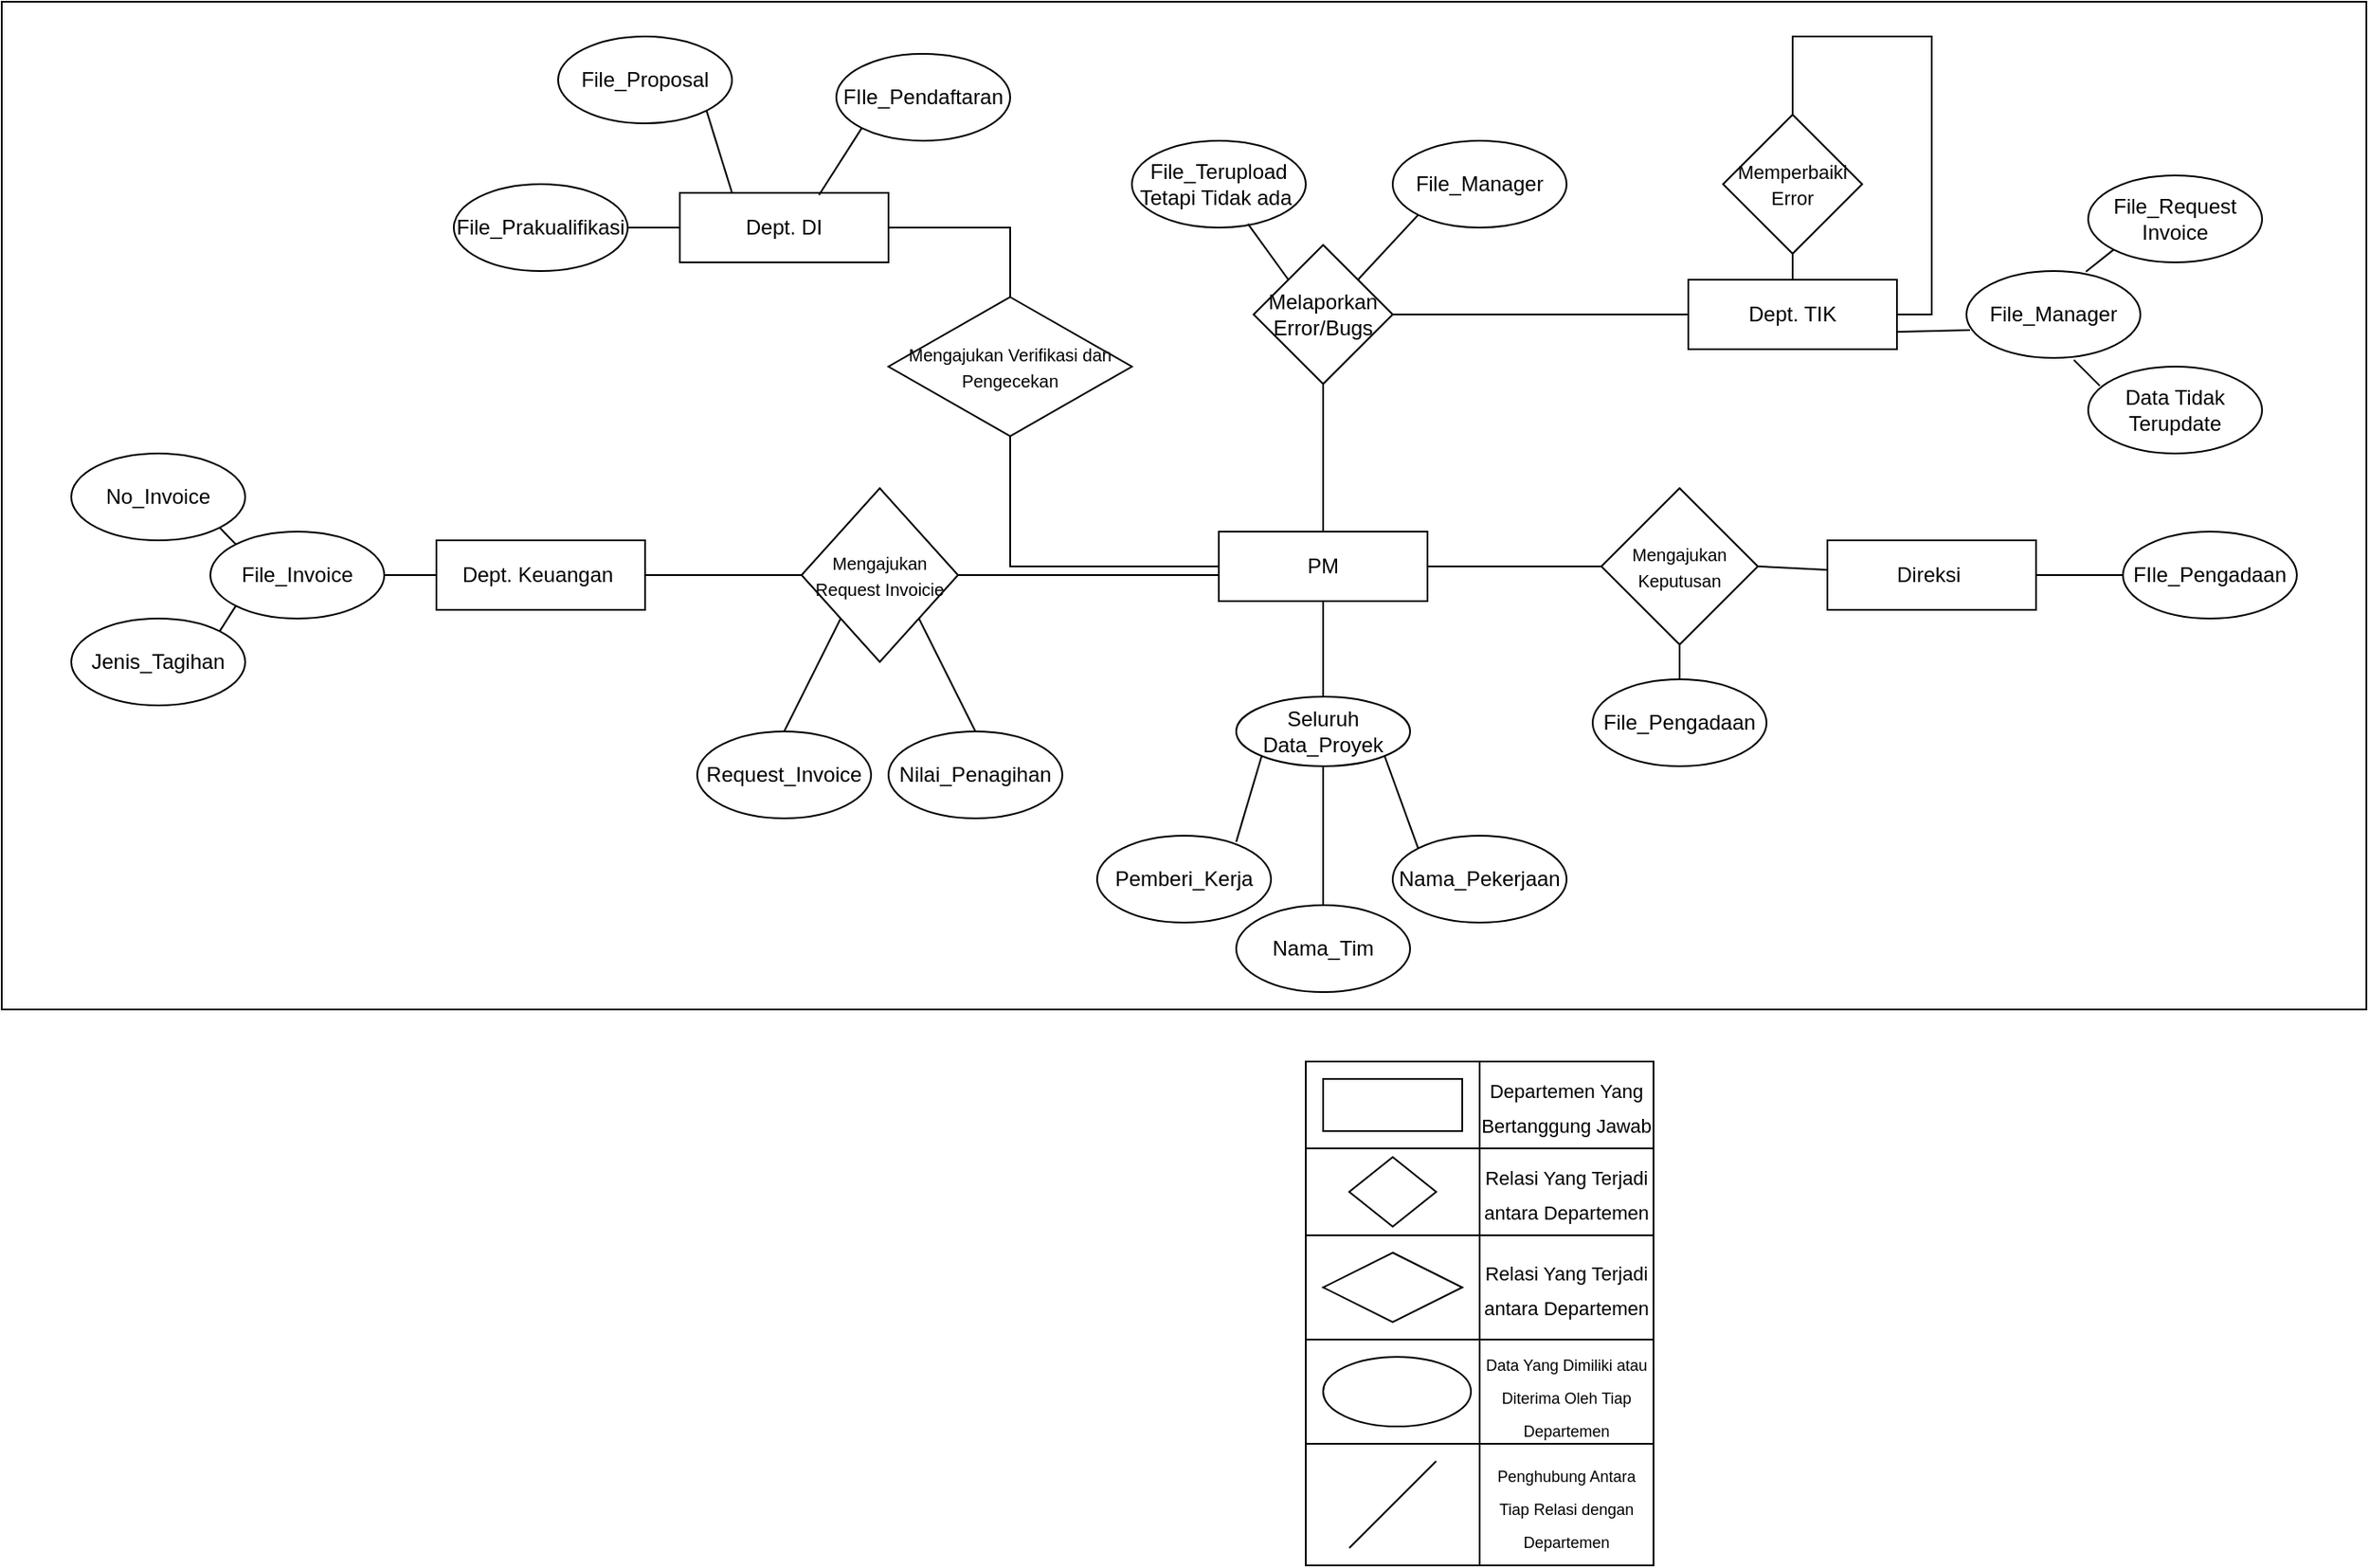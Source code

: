 <mxfile version="24.9.1">
  <diagram name="Page-1" id="ubZNylbjSLQ--W15-YD3">
    <mxGraphModel dx="1843" dy="1668" grid="1" gridSize="10" guides="1" tooltips="1" connect="1" arrows="1" fold="1" page="1" pageScale="1" pageWidth="850" pageHeight="1100" math="0" shadow="0">
      <root>
        <mxCell id="0" />
        <mxCell id="1" parent="0" />
        <mxCell id="0jYfMFimLVowDTcHO_YO-1" value="Dept. TIK" style="rounded=0;whiteSpace=wrap;html=1;" parent="1" vertex="1">
          <mxGeometry x="700" y="20" width="120" height="40" as="geometry" />
        </mxCell>
        <mxCell id="0jYfMFimLVowDTcHO_YO-2" value="Dept. DI" style="rounded=0;whiteSpace=wrap;html=1;" parent="1" vertex="1">
          <mxGeometry x="120" y="-30" width="120" height="40" as="geometry" />
        </mxCell>
        <mxCell id="0jYfMFimLVowDTcHO_YO-3" value="Dept. Keuangan&amp;nbsp;" style="rounded=0;whiteSpace=wrap;html=1;" parent="1" vertex="1">
          <mxGeometry x="-20" y="170" width="120" height="40" as="geometry" />
        </mxCell>
        <mxCell id="0jYfMFimLVowDTcHO_YO-4" value="Direksi&amp;nbsp;" style="rounded=0;whiteSpace=wrap;html=1;" parent="1" vertex="1">
          <mxGeometry x="780" y="170" width="120" height="40" as="geometry" />
        </mxCell>
        <mxCell id="0jYfMFimLVowDTcHO_YO-5" value="PM" style="rounded=0;whiteSpace=wrap;html=1;" parent="1" vertex="1">
          <mxGeometry x="430" y="165" width="120" height="40" as="geometry" />
        </mxCell>
        <mxCell id="0jYfMFimLVowDTcHO_YO-6" value="Pemberi_Kerja" style="ellipse;whiteSpace=wrap;html=1;" parent="1" vertex="1">
          <mxGeometry x="360" y="340" width="100" height="50" as="geometry" />
        </mxCell>
        <mxCell id="0jYfMFimLVowDTcHO_YO-7" value="Nama_Tim" style="ellipse;whiteSpace=wrap;html=1;" parent="1" vertex="1">
          <mxGeometry x="440" y="380" width="100" height="50" as="geometry" />
        </mxCell>
        <mxCell id="0jYfMFimLVowDTcHO_YO-8" value="Nama_Pekerjaan" style="ellipse;whiteSpace=wrap;html=1;" parent="1" vertex="1">
          <mxGeometry x="530" y="340" width="100" height="50" as="geometry" />
        </mxCell>
        <mxCell id="0jYfMFimLVowDTcHO_YO-9" value="File_Proposal" style="ellipse;whiteSpace=wrap;html=1;" parent="1" vertex="1">
          <mxGeometry x="50" y="-120" width="100" height="50" as="geometry" />
        </mxCell>
        <mxCell id="0jYfMFimLVowDTcHO_YO-10" value="File_Prakualifikasi" style="ellipse;whiteSpace=wrap;html=1;" parent="1" vertex="1">
          <mxGeometry x="-10" y="-35" width="100" height="50" as="geometry" />
        </mxCell>
        <mxCell id="0jYfMFimLVowDTcHO_YO-11" value="FIle_Pendaftaran" style="ellipse;whiteSpace=wrap;html=1;" parent="1" vertex="1">
          <mxGeometry x="210" y="-110" width="100" height="50" as="geometry" />
        </mxCell>
        <mxCell id="0jYfMFimLVowDTcHO_YO-13" style="edgeStyle=orthogonalEdgeStyle;rounded=0;orthogonalLoop=1;jettySize=auto;html=1;exitX=0.5;exitY=1;exitDx=0;exitDy=0;" parent="1" source="0jYfMFimLVowDTcHO_YO-2" target="0jYfMFimLVowDTcHO_YO-2" edge="1">
          <mxGeometry relative="1" as="geometry" />
        </mxCell>
        <mxCell id="0jYfMFimLVowDTcHO_YO-14" value="File_Manager" style="ellipse;whiteSpace=wrap;html=1;" parent="1" vertex="1">
          <mxGeometry x="860" y="15" width="100" height="50" as="geometry" />
        </mxCell>
        <mxCell id="0jYfMFimLVowDTcHO_YO-15" value="File_Request Invoice" style="ellipse;whiteSpace=wrap;html=1;" parent="1" vertex="1">
          <mxGeometry x="930" y="-40" width="100" height="50" as="geometry" />
        </mxCell>
        <mxCell id="0jYfMFimLVowDTcHO_YO-16" value="Data Tidak Terupdate" style="ellipse;whiteSpace=wrap;html=1;" parent="1" vertex="1">
          <mxGeometry x="930" y="70" width="100" height="50" as="geometry" />
        </mxCell>
        <mxCell id="0jYfMFimLVowDTcHO_YO-18" value="Melaporkan Error/Bugs" style="rhombus;whiteSpace=wrap;html=1;" parent="1" vertex="1">
          <mxGeometry x="450" width="80" height="80" as="geometry" />
        </mxCell>
        <mxCell id="0jYfMFimLVowDTcHO_YO-20" value="File_Terupload Tetapi Tidak ada&amp;nbsp;" style="ellipse;whiteSpace=wrap;html=1;" parent="1" vertex="1">
          <mxGeometry x="380" y="-60" width="100" height="50" as="geometry" />
        </mxCell>
        <mxCell id="0jYfMFimLVowDTcHO_YO-22" value="File_Manager" style="ellipse;whiteSpace=wrap;html=1;" parent="1" vertex="1">
          <mxGeometry x="530" y="-60" width="100" height="50" as="geometry" />
        </mxCell>
        <mxCell id="0jYfMFimLVowDTcHO_YO-23" value="&lt;font style=&quot;font-size: 10px;&quot;&gt;Mengajukan Verifikasi dan Pengecekan&lt;/font&gt;" style="rhombus;whiteSpace=wrap;html=1;" parent="1" vertex="1">
          <mxGeometry x="240" y="30" width="140" height="80" as="geometry" />
        </mxCell>
        <mxCell id="0jYfMFimLVowDTcHO_YO-24" value="&lt;font style=&quot;font-size: 10px;&quot;&gt;Mengajukan Request Invoicie&lt;/font&gt;" style="rhombus;whiteSpace=wrap;html=1;" parent="1" vertex="1">
          <mxGeometry x="190" y="140" width="90" height="100" as="geometry" />
        </mxCell>
        <mxCell id="0jYfMFimLVowDTcHO_YO-25" value="No_Invoice" style="ellipse;whiteSpace=wrap;html=1;" parent="1" vertex="1">
          <mxGeometry x="-230" y="120" width="100" height="50" as="geometry" />
        </mxCell>
        <mxCell id="0jYfMFimLVowDTcHO_YO-26" value="File_Invoice" style="ellipse;whiteSpace=wrap;html=1;" parent="1" vertex="1">
          <mxGeometry x="-150" y="165" width="100" height="50" as="geometry" />
        </mxCell>
        <mxCell id="0jYfMFimLVowDTcHO_YO-27" value="Jenis_Tagihan" style="ellipse;whiteSpace=wrap;html=1;" parent="1" vertex="1">
          <mxGeometry x="-230" y="215" width="100" height="50" as="geometry" />
        </mxCell>
        <mxCell id="0jYfMFimLVowDTcHO_YO-29" value="&lt;font style=&quot;font-size: 10px;&quot;&gt;Mengajukan Keputusan&lt;/font&gt;" style="rhombus;whiteSpace=wrap;html=1;" parent="1" vertex="1">
          <mxGeometry x="650" y="140" width="90" height="90" as="geometry" />
        </mxCell>
        <mxCell id="0jYfMFimLVowDTcHO_YO-30" value="Request_Invoice" style="ellipse;whiteSpace=wrap;html=1;rotation=0;" parent="1" vertex="1">
          <mxGeometry x="130" y="280" width="100" height="50" as="geometry" />
        </mxCell>
        <mxCell id="0jYfMFimLVowDTcHO_YO-31" value="Nilai_Penagihan" style="ellipse;whiteSpace=wrap;html=1;rotation=0;" parent="1" vertex="1">
          <mxGeometry x="240" y="280" width="100" height="50" as="geometry" />
        </mxCell>
        <mxCell id="0jYfMFimLVowDTcHO_YO-33" value="FIle_Pengadaan" style="ellipse;whiteSpace=wrap;html=1;" parent="1" vertex="1">
          <mxGeometry x="950" y="165" width="100" height="50" as="geometry" />
        </mxCell>
        <mxCell id="0jYfMFimLVowDTcHO_YO-37" value="File_Pengadaan" style="ellipse;whiteSpace=wrap;html=1;" parent="1" vertex="1">
          <mxGeometry x="645" y="250" width="100" height="50" as="geometry" />
        </mxCell>
        <mxCell id="cbZ9QSaGFKGjNICXO5lZ-7" value="Seluruh Data_Proyek" style="ellipse;whiteSpace=wrap;html=1;" vertex="1" parent="1">
          <mxGeometry x="440" y="260" width="100" height="40" as="geometry" />
        </mxCell>
        <mxCell id="cbZ9QSaGFKGjNICXO5lZ-21" value="" style="endArrow=none;html=1;rounded=0;exitX=1;exitY=1;exitDx=0;exitDy=0;entryX=0;entryY=0;entryDx=0;entryDy=0;" edge="1" parent="1" source="cbZ9QSaGFKGjNICXO5lZ-7" target="0jYfMFimLVowDTcHO_YO-8">
          <mxGeometry width="50" height="50" relative="1" as="geometry">
            <mxPoint x="610" y="270" as="sourcePoint" />
            <mxPoint x="660" y="220" as="targetPoint" />
          </mxGeometry>
        </mxCell>
        <mxCell id="cbZ9QSaGFKGjNICXO5lZ-22" value="" style="endArrow=none;html=1;rounded=0;exitX=0.5;exitY=1;exitDx=0;exitDy=0;entryX=0.5;entryY=0;entryDx=0;entryDy=0;" edge="1" parent="1" source="0jYfMFimLVowDTcHO_YO-5" target="cbZ9QSaGFKGjNICXO5lZ-7">
          <mxGeometry width="50" height="50" relative="1" as="geometry">
            <mxPoint x="610" y="270" as="sourcePoint" />
            <mxPoint x="660" y="220" as="targetPoint" />
          </mxGeometry>
        </mxCell>
        <mxCell id="cbZ9QSaGFKGjNICXO5lZ-23" value="" style="endArrow=none;html=1;rounded=0;exitX=0.5;exitY=1;exitDx=0;exitDy=0;" edge="1" parent="1" source="cbZ9QSaGFKGjNICXO5lZ-7" target="0jYfMFimLVowDTcHO_YO-7">
          <mxGeometry width="50" height="50" relative="1" as="geometry">
            <mxPoint x="610" y="270" as="sourcePoint" />
            <mxPoint x="660" y="220" as="targetPoint" />
          </mxGeometry>
        </mxCell>
        <mxCell id="cbZ9QSaGFKGjNICXO5lZ-24" value="" style="endArrow=none;html=1;rounded=0;exitX=0;exitY=1;exitDx=0;exitDy=0;entryX=0.8;entryY=0.071;entryDx=0;entryDy=0;entryPerimeter=0;" edge="1" parent="1" source="cbZ9QSaGFKGjNICXO5lZ-7" target="0jYfMFimLVowDTcHO_YO-6">
          <mxGeometry width="50" height="50" relative="1" as="geometry">
            <mxPoint x="610" y="270" as="sourcePoint" />
            <mxPoint x="660" y="220" as="targetPoint" />
          </mxGeometry>
        </mxCell>
        <mxCell id="cbZ9QSaGFKGjNICXO5lZ-25" value="" style="endArrow=none;html=1;rounded=0;exitX=0.5;exitY=0;exitDx=0;exitDy=0;entryX=0.5;entryY=1;entryDx=0;entryDy=0;" edge="1" parent="1" source="0jYfMFimLVowDTcHO_YO-5" target="0jYfMFimLVowDTcHO_YO-18">
          <mxGeometry width="50" height="50" relative="1" as="geometry">
            <mxPoint x="610" y="270" as="sourcePoint" />
            <mxPoint x="660" y="220" as="targetPoint" />
          </mxGeometry>
        </mxCell>
        <mxCell id="cbZ9QSaGFKGjNICXO5lZ-27" value="" style="endArrow=none;html=1;rounded=0;entryX=0;entryY=1;entryDx=0;entryDy=0;exitX=1;exitY=0;exitDx=0;exitDy=0;" edge="1" parent="1" source="0jYfMFimLVowDTcHO_YO-18" target="0jYfMFimLVowDTcHO_YO-22">
          <mxGeometry width="50" height="50" relative="1" as="geometry">
            <mxPoint x="610" y="100" as="sourcePoint" />
            <mxPoint x="660" y="50" as="targetPoint" />
          </mxGeometry>
        </mxCell>
        <mxCell id="cbZ9QSaGFKGjNICXO5lZ-28" value="" style="endArrow=none;html=1;rounded=0;entryX=0.667;entryY=0.957;entryDx=0;entryDy=0;entryPerimeter=0;exitX=0;exitY=0;exitDx=0;exitDy=0;" edge="1" parent="1" source="0jYfMFimLVowDTcHO_YO-18" target="0jYfMFimLVowDTcHO_YO-20">
          <mxGeometry width="50" height="50" relative="1" as="geometry">
            <mxPoint x="610" y="100" as="sourcePoint" />
            <mxPoint x="660" y="50" as="targetPoint" />
          </mxGeometry>
        </mxCell>
        <mxCell id="cbZ9QSaGFKGjNICXO5lZ-29" value="" style="endArrow=none;html=1;rounded=0;exitX=1;exitY=0.5;exitDx=0;exitDy=0;entryX=0;entryY=0.5;entryDx=0;entryDy=0;" edge="1" parent="1" source="0jYfMFimLVowDTcHO_YO-18" target="0jYfMFimLVowDTcHO_YO-1">
          <mxGeometry width="50" height="50" relative="1" as="geometry">
            <mxPoint x="590" y="180" as="sourcePoint" />
            <mxPoint x="640" y="130" as="targetPoint" />
          </mxGeometry>
        </mxCell>
        <mxCell id="cbZ9QSaGFKGjNICXO5lZ-31" value="" style="endArrow=none;html=1;rounded=0;entryX=0;entryY=0.5;entryDx=0;entryDy=0;exitX=0.5;exitY=1;exitDx=0;exitDy=0;" edge="1" parent="1" source="0jYfMFimLVowDTcHO_YO-23" target="0jYfMFimLVowDTcHO_YO-5">
          <mxGeometry width="50" height="50" relative="1" as="geometry">
            <mxPoint x="470" y="280" as="sourcePoint" />
            <mxPoint x="520" y="230" as="targetPoint" />
            <Array as="points">
              <mxPoint x="310" y="185" />
            </Array>
          </mxGeometry>
        </mxCell>
        <mxCell id="cbZ9QSaGFKGjNICXO5lZ-34" value="" style="endArrow=none;html=1;rounded=0;exitX=0.5;exitY=0;exitDx=0;exitDy=0;entryX=1;entryY=0.5;entryDx=0;entryDy=0;" edge="1" parent="1" source="0jYfMFimLVowDTcHO_YO-23" target="0jYfMFimLVowDTcHO_YO-2">
          <mxGeometry width="50" height="50" relative="1" as="geometry">
            <mxPoint x="470" y="150" as="sourcePoint" />
            <mxPoint x="520" y="100" as="targetPoint" />
            <Array as="points">
              <mxPoint x="310" y="-10" />
            </Array>
          </mxGeometry>
        </mxCell>
        <mxCell id="cbZ9QSaGFKGjNICXO5lZ-36" value="" style="endArrow=none;html=1;rounded=0;exitX=1;exitY=0.5;exitDx=0;exitDy=0;" edge="1" parent="1" source="0jYfMFimLVowDTcHO_YO-24">
          <mxGeometry width="50" height="50" relative="1" as="geometry">
            <mxPoint x="470" y="280" as="sourcePoint" />
            <mxPoint x="430" y="190" as="targetPoint" />
          </mxGeometry>
        </mxCell>
        <mxCell id="cbZ9QSaGFKGjNICXO5lZ-40" value="" style="endArrow=none;html=1;rounded=0;exitX=1;exitY=0.5;exitDx=0;exitDy=0;entryX=0;entryY=0.5;entryDx=0;entryDy=0;" edge="1" parent="1" source="0jYfMFimLVowDTcHO_YO-3" target="0jYfMFimLVowDTcHO_YO-24">
          <mxGeometry width="50" height="50" relative="1" as="geometry">
            <mxPoint x="550" y="210" as="sourcePoint" />
            <mxPoint x="600" y="160" as="targetPoint" />
          </mxGeometry>
        </mxCell>
        <mxCell id="cbZ9QSaGFKGjNICXO5lZ-42" value="" style="endArrow=none;html=1;rounded=0;entryX=0;entryY=0.5;entryDx=0;entryDy=0;exitX=1;exitY=0.5;exitDx=0;exitDy=0;" edge="1" parent="1" source="0jYfMFimLVowDTcHO_YO-5" target="0jYfMFimLVowDTcHO_YO-29">
          <mxGeometry width="50" height="50" relative="1" as="geometry">
            <mxPoint x="560" y="190" as="sourcePoint" />
            <mxPoint x="600" y="160" as="targetPoint" />
          </mxGeometry>
        </mxCell>
        <mxCell id="cbZ9QSaGFKGjNICXO5lZ-43" value="" style="endArrow=none;html=1;rounded=0;exitX=1;exitY=1;exitDx=0;exitDy=0;entryX=0.5;entryY=0;entryDx=0;entryDy=0;" edge="1" parent="1" source="0jYfMFimLVowDTcHO_YO-24" target="0jYfMFimLVowDTcHO_YO-31">
          <mxGeometry width="50" height="50" relative="1" as="geometry">
            <mxPoint x="550" y="220" as="sourcePoint" />
            <mxPoint x="600" y="170" as="targetPoint" />
          </mxGeometry>
        </mxCell>
        <mxCell id="cbZ9QSaGFKGjNICXO5lZ-44" value="" style="endArrow=none;html=1;rounded=0;exitX=0;exitY=1;exitDx=0;exitDy=0;entryX=0.5;entryY=0;entryDx=0;entryDy=0;" edge="1" parent="1" source="0jYfMFimLVowDTcHO_YO-24" target="0jYfMFimLVowDTcHO_YO-30">
          <mxGeometry width="50" height="50" relative="1" as="geometry">
            <mxPoint x="550" y="220" as="sourcePoint" />
            <mxPoint x="600" y="170" as="targetPoint" />
          </mxGeometry>
        </mxCell>
        <mxCell id="cbZ9QSaGFKGjNICXO5lZ-45" value="" style="endArrow=none;html=1;rounded=0;exitX=1;exitY=0.5;exitDx=0;exitDy=0;entryX=0;entryY=0.5;entryDx=0;entryDy=0;" edge="1" parent="1" source="0jYfMFimLVowDTcHO_YO-26" target="0jYfMFimLVowDTcHO_YO-3">
          <mxGeometry width="50" height="50" relative="1" as="geometry">
            <mxPoint x="-80" y="110" as="sourcePoint" />
            <mxPoint x="80" y="110" as="targetPoint" />
          </mxGeometry>
        </mxCell>
        <mxCell id="cbZ9QSaGFKGjNICXO5lZ-46" value="" style="endArrow=none;html=1;rounded=0;exitX=1;exitY=0;exitDx=0;exitDy=0;entryX=0;entryY=1;entryDx=0;entryDy=0;" edge="1" parent="1" source="0jYfMFimLVowDTcHO_YO-27" target="0jYfMFimLVowDTcHO_YO-26">
          <mxGeometry width="50" height="50" relative="1" as="geometry">
            <mxPoint x="20" y="320" as="sourcePoint" />
            <mxPoint x="70" y="270" as="targetPoint" />
          </mxGeometry>
        </mxCell>
        <mxCell id="cbZ9QSaGFKGjNICXO5lZ-47" value="" style="endArrow=none;html=1;rounded=0;exitX=1;exitY=1;exitDx=0;exitDy=0;entryX=0;entryY=0;entryDx=0;entryDy=0;" edge="1" parent="1" source="0jYfMFimLVowDTcHO_YO-25" target="0jYfMFimLVowDTcHO_YO-26">
          <mxGeometry width="50" height="50" relative="1" as="geometry">
            <mxPoint x="20" y="320" as="sourcePoint" />
            <mxPoint x="70" y="270" as="targetPoint" />
          </mxGeometry>
        </mxCell>
        <mxCell id="cbZ9QSaGFKGjNICXO5lZ-48" value="&lt;font style=&quot;font-size: 11px;&quot;&gt;Memperbaiki Error&lt;/font&gt;" style="rhombus;whiteSpace=wrap;html=1;" vertex="1" parent="1">
          <mxGeometry x="720" y="-75" width="80" height="80" as="geometry" />
        </mxCell>
        <mxCell id="cbZ9QSaGFKGjNICXO5lZ-49" value="" style="endArrow=none;html=1;rounded=0;exitX=0.5;exitY=1;exitDx=0;exitDy=0;entryX=0.5;entryY=0;entryDx=0;entryDy=0;" edge="1" parent="1" source="cbZ9QSaGFKGjNICXO5lZ-48" target="0jYfMFimLVowDTcHO_YO-1">
          <mxGeometry width="50" height="50" relative="1" as="geometry">
            <mxPoint x="460" y="50" as="sourcePoint" />
            <mxPoint x="510" as="targetPoint" />
          </mxGeometry>
        </mxCell>
        <mxCell id="cbZ9QSaGFKGjNICXO5lZ-50" value="" style="endArrow=none;html=1;rounded=0;exitX=0.5;exitY=0;exitDx=0;exitDy=0;entryX=1;entryY=0.5;entryDx=0;entryDy=0;" edge="1" parent="1" source="cbZ9QSaGFKGjNICXO5lZ-48" target="0jYfMFimLVowDTcHO_YO-1">
          <mxGeometry width="50" height="50" relative="1" as="geometry">
            <mxPoint x="460" y="50" as="sourcePoint" />
            <mxPoint x="510" as="targetPoint" />
            <Array as="points">
              <mxPoint x="760" y="-120" />
              <mxPoint x="840" y="-120" />
              <mxPoint x="840" y="-75" />
              <mxPoint x="840" y="-30" />
              <mxPoint x="840" />
              <mxPoint x="840" y="40" />
            </Array>
          </mxGeometry>
        </mxCell>
        <mxCell id="cbZ9QSaGFKGjNICXO5lZ-51" value="" style="endArrow=none;html=1;rounded=0;exitX=1;exitY=0.5;exitDx=0;exitDy=0;entryX=0;entryY=0.5;entryDx=0;entryDy=0;" edge="1" parent="1" source="0jYfMFimLVowDTcHO_YO-4" target="0jYfMFimLVowDTcHO_YO-33">
          <mxGeometry width="50" height="50" relative="1" as="geometry">
            <mxPoint x="420" y="130" as="sourcePoint" />
            <mxPoint x="470" y="80" as="targetPoint" />
          </mxGeometry>
        </mxCell>
        <mxCell id="cbZ9QSaGFKGjNICXO5lZ-52" value="" style="endArrow=none;html=1;rounded=0;exitX=1;exitY=0.75;exitDx=0;exitDy=0;entryX=0.02;entryY=0.68;entryDx=0;entryDy=0;entryPerimeter=0;" edge="1" parent="1" source="0jYfMFimLVowDTcHO_YO-1" target="0jYfMFimLVowDTcHO_YO-14">
          <mxGeometry width="50" height="50" relative="1" as="geometry">
            <mxPoint x="900" y="120" as="sourcePoint" />
            <mxPoint x="950" y="70" as="targetPoint" />
          </mxGeometry>
        </mxCell>
        <mxCell id="cbZ9QSaGFKGjNICXO5lZ-53" value="" style="endArrow=none;html=1;rounded=0;exitX=0.687;exitY=0.007;exitDx=0;exitDy=0;exitPerimeter=0;entryX=0;entryY=1;entryDx=0;entryDy=0;" edge="1" parent="1" source="0jYfMFimLVowDTcHO_YO-14" target="0jYfMFimLVowDTcHO_YO-15">
          <mxGeometry width="50" height="50" relative="1" as="geometry">
            <mxPoint x="900" y="120" as="sourcePoint" />
            <mxPoint x="950" y="70" as="targetPoint" />
          </mxGeometry>
        </mxCell>
        <mxCell id="cbZ9QSaGFKGjNICXO5lZ-54" value="" style="endArrow=none;html=1;rounded=0;exitX=0.618;exitY=1.024;exitDx=0;exitDy=0;exitPerimeter=0;entryX=0.067;entryY=0.221;entryDx=0;entryDy=0;entryPerimeter=0;" edge="1" parent="1" source="0jYfMFimLVowDTcHO_YO-14" target="0jYfMFimLVowDTcHO_YO-16">
          <mxGeometry width="50" height="50" relative="1" as="geometry">
            <mxPoint x="900" y="120" as="sourcePoint" />
            <mxPoint x="950" y="70" as="targetPoint" />
          </mxGeometry>
        </mxCell>
        <mxCell id="cbZ9QSaGFKGjNICXO5lZ-55" value="" style="endArrow=none;html=1;rounded=0;exitX=1;exitY=0.5;exitDx=0;exitDy=0;" edge="1" parent="1" source="0jYfMFimLVowDTcHO_YO-29" target="0jYfMFimLVowDTcHO_YO-4">
          <mxGeometry width="50" height="50" relative="1" as="geometry">
            <mxPoint x="750" y="110" as="sourcePoint" />
            <mxPoint x="800" y="60" as="targetPoint" />
          </mxGeometry>
        </mxCell>
        <mxCell id="cbZ9QSaGFKGjNICXO5lZ-56" value="" style="endArrow=none;html=1;rounded=0;exitX=0.667;exitY=0.031;exitDx=0;exitDy=0;exitPerimeter=0;entryX=0;entryY=1;entryDx=0;entryDy=0;" edge="1" parent="1" source="0jYfMFimLVowDTcHO_YO-2" target="0jYfMFimLVowDTcHO_YO-11">
          <mxGeometry width="50" height="50" relative="1" as="geometry">
            <mxPoint x="690" y="200" as="sourcePoint" />
            <mxPoint x="740" y="150" as="targetPoint" />
          </mxGeometry>
        </mxCell>
        <mxCell id="cbZ9QSaGFKGjNICXO5lZ-57" value="" style="endArrow=none;html=1;rounded=0;exitX=1;exitY=1;exitDx=0;exitDy=0;entryX=0.25;entryY=0;entryDx=0;entryDy=0;" edge="1" parent="1" source="0jYfMFimLVowDTcHO_YO-9" target="0jYfMFimLVowDTcHO_YO-2">
          <mxGeometry width="50" height="50" relative="1" as="geometry">
            <mxPoint x="690" y="200" as="sourcePoint" />
            <mxPoint x="740" y="150" as="targetPoint" />
          </mxGeometry>
        </mxCell>
        <mxCell id="cbZ9QSaGFKGjNICXO5lZ-58" value="" style="endArrow=none;html=1;rounded=0;exitX=1;exitY=0.5;exitDx=0;exitDy=0;entryX=0;entryY=0.5;entryDx=0;entryDy=0;" edge="1" parent="1" source="0jYfMFimLVowDTcHO_YO-10" target="0jYfMFimLVowDTcHO_YO-2">
          <mxGeometry width="50" height="50" relative="1" as="geometry">
            <mxPoint x="690" y="200" as="sourcePoint" />
            <mxPoint x="740" y="150" as="targetPoint" />
          </mxGeometry>
        </mxCell>
        <mxCell id="cbZ9QSaGFKGjNICXO5lZ-59" value="" style="endArrow=none;html=1;rounded=0;exitX=0.5;exitY=1;exitDx=0;exitDy=0;entryX=0.5;entryY=0;entryDx=0;entryDy=0;" edge="1" parent="1" source="0jYfMFimLVowDTcHO_YO-29" target="0jYfMFimLVowDTcHO_YO-37">
          <mxGeometry width="50" height="50" relative="1" as="geometry">
            <mxPoint x="690" y="200" as="sourcePoint" />
            <mxPoint x="740" y="150" as="targetPoint" />
          </mxGeometry>
        </mxCell>
        <mxCell id="cbZ9QSaGFKGjNICXO5lZ-60" value="" style="rounded=0;whiteSpace=wrap;html=1;fillColor=none;" vertex="1" parent="1">
          <mxGeometry x="-270" y="-140" width="1360" height="580" as="geometry" />
        </mxCell>
        <mxCell id="cbZ9QSaGFKGjNICXO5lZ-61" value="" style="shape=table;startSize=0;container=1;collapsible=0;childLayout=tableLayout;fontSize=16;" vertex="1" parent="1">
          <mxGeometry x="480" y="470" width="200" height="290.0" as="geometry" />
        </mxCell>
        <mxCell id="cbZ9QSaGFKGjNICXO5lZ-62" value="" style="shape=tableRow;horizontal=0;startSize=0;swimlaneHead=0;swimlaneBody=0;strokeColor=inherit;top=0;left=0;bottom=0;right=0;collapsible=0;dropTarget=0;fillColor=none;points=[[0,0.5],[1,0.5]];portConstraint=eastwest;fontSize=16;" vertex="1" parent="cbZ9QSaGFKGjNICXO5lZ-61">
          <mxGeometry width="200" height="50" as="geometry" />
        </mxCell>
        <mxCell id="cbZ9QSaGFKGjNICXO5lZ-63" value="" style="shape=partialRectangle;html=1;whiteSpace=wrap;connectable=0;strokeColor=inherit;overflow=hidden;fillColor=none;top=0;left=0;bottom=0;right=0;pointerEvents=1;fontSize=16;" vertex="1" parent="cbZ9QSaGFKGjNICXO5lZ-62">
          <mxGeometry width="100" height="50" as="geometry">
            <mxRectangle width="100" height="50" as="alternateBounds" />
          </mxGeometry>
        </mxCell>
        <mxCell id="cbZ9QSaGFKGjNICXO5lZ-64" value="&lt;font style=&quot;font-size: 11px;&quot;&gt;Departemen Yang Bertanggung Jawab&lt;/font&gt;" style="shape=partialRectangle;html=1;whiteSpace=wrap;connectable=0;strokeColor=inherit;overflow=hidden;fillColor=none;top=0;left=0;bottom=0;right=0;pointerEvents=1;fontSize=16;" vertex="1" parent="cbZ9QSaGFKGjNICXO5lZ-62">
          <mxGeometry x="100" width="100" height="50" as="geometry">
            <mxRectangle width="100" height="50" as="alternateBounds" />
          </mxGeometry>
        </mxCell>
        <mxCell id="cbZ9QSaGFKGjNICXO5lZ-66" value="" style="shape=tableRow;horizontal=0;startSize=0;swimlaneHead=0;swimlaneBody=0;strokeColor=inherit;top=0;left=0;bottom=0;right=0;collapsible=0;dropTarget=0;fillColor=none;points=[[0,0.5],[1,0.5]];portConstraint=eastwest;fontSize=16;" vertex="1" parent="cbZ9QSaGFKGjNICXO5lZ-61">
          <mxGeometry y="50" width="200" height="50" as="geometry" />
        </mxCell>
        <mxCell id="cbZ9QSaGFKGjNICXO5lZ-67" value="" style="shape=partialRectangle;html=1;whiteSpace=wrap;connectable=0;strokeColor=inherit;overflow=hidden;fillColor=none;top=0;left=0;bottom=0;right=0;pointerEvents=1;fontSize=16;" vertex="1" parent="cbZ9QSaGFKGjNICXO5lZ-66">
          <mxGeometry width="100" height="50" as="geometry">
            <mxRectangle width="100" height="50" as="alternateBounds" />
          </mxGeometry>
        </mxCell>
        <mxCell id="cbZ9QSaGFKGjNICXO5lZ-68" value="&lt;font style=&quot;font-size: 11px;&quot;&gt;Relasi Yang Terjadi antara Departemen&lt;/font&gt;" style="shape=partialRectangle;html=1;whiteSpace=wrap;connectable=0;strokeColor=inherit;overflow=hidden;fillColor=none;top=0;left=0;bottom=0;right=0;pointerEvents=1;fontSize=16;" vertex="1" parent="cbZ9QSaGFKGjNICXO5lZ-66">
          <mxGeometry x="100" width="100" height="50" as="geometry">
            <mxRectangle width="100" height="50" as="alternateBounds" />
          </mxGeometry>
        </mxCell>
        <mxCell id="cbZ9QSaGFKGjNICXO5lZ-74" style="shape=tableRow;horizontal=0;startSize=0;swimlaneHead=0;swimlaneBody=0;strokeColor=inherit;top=0;left=0;bottom=0;right=0;collapsible=0;dropTarget=0;fillColor=none;points=[[0,0.5],[1,0.5]];portConstraint=eastwest;fontSize=16;" vertex="1" parent="cbZ9QSaGFKGjNICXO5lZ-61">
          <mxGeometry y="100" width="200" height="60" as="geometry" />
        </mxCell>
        <mxCell id="cbZ9QSaGFKGjNICXO5lZ-75" style="shape=partialRectangle;html=1;whiteSpace=wrap;connectable=0;strokeColor=inherit;overflow=hidden;fillColor=none;top=0;left=0;bottom=0;right=0;pointerEvents=1;fontSize=16;" vertex="1" parent="cbZ9QSaGFKGjNICXO5lZ-74">
          <mxGeometry width="100" height="60" as="geometry">
            <mxRectangle width="100" height="60" as="alternateBounds" />
          </mxGeometry>
        </mxCell>
        <mxCell id="cbZ9QSaGFKGjNICXO5lZ-76" value="&lt;span style=&quot;font-size: 11px;&quot;&gt;Relasi Yang Terjadi antara Departemen&lt;/span&gt;" style="shape=partialRectangle;html=1;whiteSpace=wrap;connectable=0;strokeColor=inherit;overflow=hidden;fillColor=none;top=0;left=0;bottom=0;right=0;pointerEvents=1;fontSize=16;" vertex="1" parent="cbZ9QSaGFKGjNICXO5lZ-74">
          <mxGeometry x="100" width="100" height="60" as="geometry">
            <mxRectangle width="100" height="60" as="alternateBounds" />
          </mxGeometry>
        </mxCell>
        <mxCell id="cbZ9QSaGFKGjNICXO5lZ-82" style="shape=tableRow;horizontal=0;startSize=0;swimlaneHead=0;swimlaneBody=0;strokeColor=inherit;top=0;left=0;bottom=0;right=0;collapsible=0;dropTarget=0;fillColor=none;points=[[0,0.5],[1,0.5]];portConstraint=eastwest;fontSize=16;" vertex="1" parent="cbZ9QSaGFKGjNICXO5lZ-61">
          <mxGeometry y="160" width="200" height="60" as="geometry" />
        </mxCell>
        <mxCell id="cbZ9QSaGFKGjNICXO5lZ-83" style="shape=partialRectangle;html=1;whiteSpace=wrap;connectable=0;strokeColor=inherit;overflow=hidden;fillColor=none;top=0;left=0;bottom=0;right=0;pointerEvents=1;fontSize=16;" vertex="1" parent="cbZ9QSaGFKGjNICXO5lZ-82">
          <mxGeometry width="100" height="60" as="geometry">
            <mxRectangle width="100" height="60" as="alternateBounds" />
          </mxGeometry>
        </mxCell>
        <mxCell id="cbZ9QSaGFKGjNICXO5lZ-84" value="&lt;font style=&quot;font-size: 9px;&quot;&gt;Data Yang Dimiliki atau Diterima Oleh Tiap Departemen&lt;/font&gt;" style="shape=partialRectangle;html=1;whiteSpace=wrap;connectable=0;strokeColor=inherit;overflow=hidden;fillColor=none;top=0;left=0;bottom=0;right=0;pointerEvents=1;fontSize=16;" vertex="1" parent="cbZ9QSaGFKGjNICXO5lZ-82">
          <mxGeometry x="100" width="100" height="60" as="geometry">
            <mxRectangle width="100" height="60" as="alternateBounds" />
          </mxGeometry>
        </mxCell>
        <mxCell id="cbZ9QSaGFKGjNICXO5lZ-85" style="shape=tableRow;horizontal=0;startSize=0;swimlaneHead=0;swimlaneBody=0;strokeColor=inherit;top=0;left=0;bottom=0;right=0;collapsible=0;dropTarget=0;fillColor=none;points=[[0,0.5],[1,0.5]];portConstraint=eastwest;fontSize=16;" vertex="1" parent="cbZ9QSaGFKGjNICXO5lZ-61">
          <mxGeometry y="220" width="200" height="70" as="geometry" />
        </mxCell>
        <mxCell id="cbZ9QSaGFKGjNICXO5lZ-86" style="shape=partialRectangle;html=1;whiteSpace=wrap;connectable=0;strokeColor=inherit;overflow=hidden;fillColor=none;top=0;left=0;bottom=0;right=0;pointerEvents=1;fontSize=16;" vertex="1" parent="cbZ9QSaGFKGjNICXO5lZ-85">
          <mxGeometry width="100" height="70" as="geometry">
            <mxRectangle width="100" height="70" as="alternateBounds" />
          </mxGeometry>
        </mxCell>
        <mxCell id="cbZ9QSaGFKGjNICXO5lZ-87" value="&lt;font style=&quot;font-size: 9px;&quot;&gt;Penghubung Antara Tiap Relasi dengan Departemen&lt;/font&gt;" style="shape=partialRectangle;html=1;whiteSpace=wrap;connectable=0;strokeColor=inherit;overflow=hidden;fillColor=none;top=0;left=0;bottom=0;right=0;pointerEvents=1;fontSize=16;" vertex="1" parent="cbZ9QSaGFKGjNICXO5lZ-85">
          <mxGeometry x="100" width="100" height="70" as="geometry">
            <mxRectangle width="100" height="70" as="alternateBounds" />
          </mxGeometry>
        </mxCell>
        <mxCell id="cbZ9QSaGFKGjNICXO5lZ-78" value="" style="rounded=0;whiteSpace=wrap;html=1;" vertex="1" parent="1">
          <mxGeometry x="490" y="480" width="80" height="30" as="geometry" />
        </mxCell>
        <mxCell id="cbZ9QSaGFKGjNICXO5lZ-79" value="" style="rhombus;whiteSpace=wrap;html=1;" vertex="1" parent="1">
          <mxGeometry x="505" y="525" width="50" height="40" as="geometry" />
        </mxCell>
        <mxCell id="cbZ9QSaGFKGjNICXO5lZ-80" value="" style="rhombus;whiteSpace=wrap;html=1;" vertex="1" parent="1">
          <mxGeometry x="490" y="580" width="80" height="40" as="geometry" />
        </mxCell>
        <mxCell id="cbZ9QSaGFKGjNICXO5lZ-88" value="" style="ellipse;whiteSpace=wrap;html=1;" vertex="1" parent="1">
          <mxGeometry x="490" y="640" width="85" height="40" as="geometry" />
        </mxCell>
        <mxCell id="cbZ9QSaGFKGjNICXO5lZ-89" value="" style="endArrow=none;html=1;rounded=0;" edge="1" parent="1">
          <mxGeometry width="50" height="50" relative="1" as="geometry">
            <mxPoint x="505" y="750" as="sourcePoint" />
            <mxPoint x="555" y="700" as="targetPoint" />
          </mxGeometry>
        </mxCell>
      </root>
    </mxGraphModel>
  </diagram>
</mxfile>
